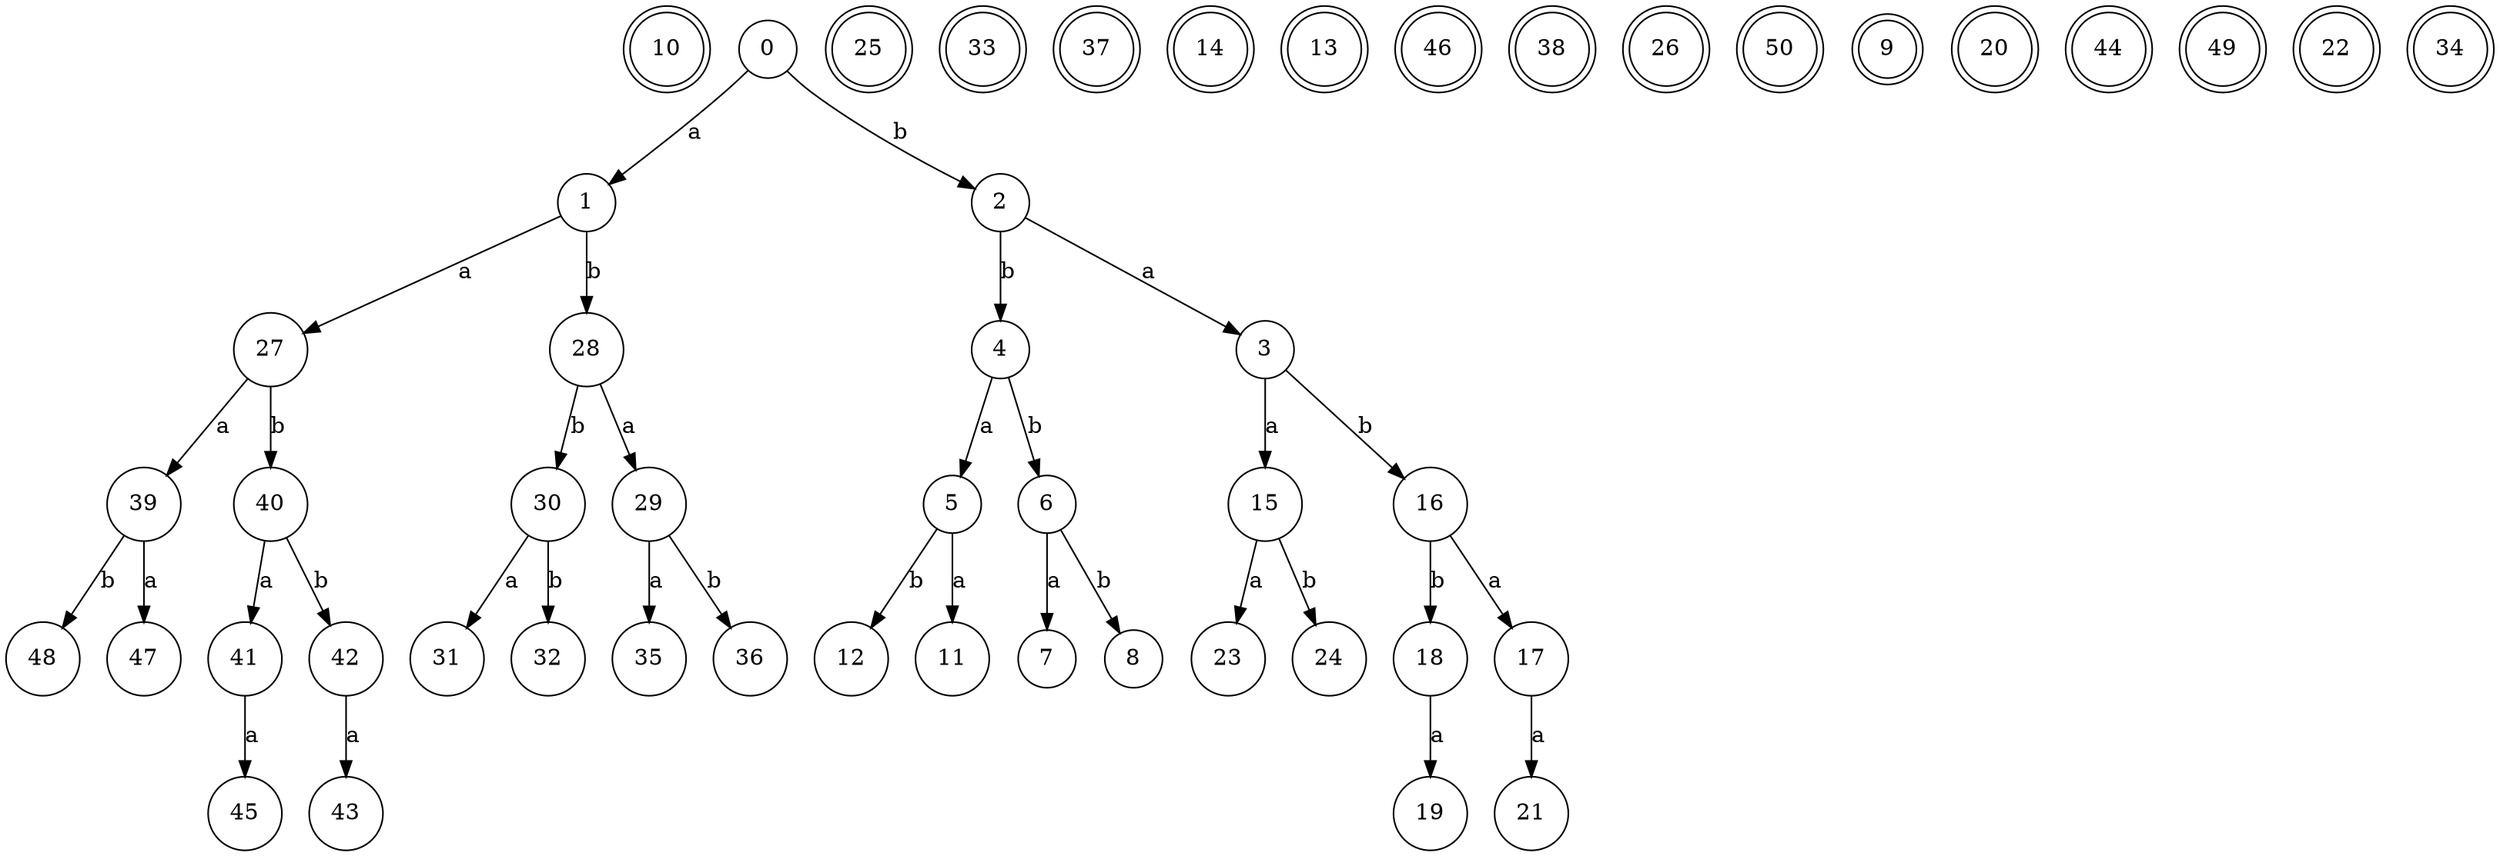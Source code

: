 digraph G {
node_10 [shape=doublecircle,label="10"];
node_0 [shape=circle,label="0"];
	node_0 -> node_1 [label="a"];
	node_0 -> node_2 [label="b"];
node_25 [shape=doublecircle,label="25"];
node_15 [shape=circle,label="15"];
	node_15 -> node_23 [label="a"];
	node_15 -> node_24 [label="b"];
node_30 [shape=circle,label="30"];
	node_30 -> node_31 [label="a"];
	node_30 -> node_32 [label="b"];
node_33 [shape=doublecircle,label="33"];
node_29 [shape=circle,label="29"];
	node_29 -> node_35 [label="a"];
	node_29 -> node_36 [label="b"];
node_24 [shape=circle,label="24"];
node_27 [shape=circle,label="27"];
	node_27 -> node_39 [label="a"];
	node_27 -> node_40 [label="b"];
node_7 [shape=circle,label="7"];
node_37 [shape=doublecircle,label="37"];
node_8 [shape=circle,label="8"];
node_12 [shape=circle,label="12"];
node_19 [shape=circle,label="19"];
node_36 [shape=circle,label="36"];
node_48 [shape=circle,label="48"];
node_47 [shape=circle,label="47"];
node_39 [shape=circle,label="39"];
	node_39 -> node_47 [label="a"];
	node_39 -> node_48 [label="b"];
node_14 [shape=doublecircle,label="14"];
node_32 [shape=circle,label="32"];
node_21 [shape=circle,label="21"];
node_13 [shape=doublecircle,label="13"];
node_43 [shape=circle,label="43"];
node_46 [shape=doublecircle,label="46"];
node_38 [shape=doublecircle,label="38"];
node_4 [shape=circle,label="4"];
	node_4 -> node_5 [label="a"];
	node_4 -> node_6 [label="b"];
node_40 [shape=circle,label="40"];
	node_40 -> node_41 [label="a"];
	node_40 -> node_42 [label="b"];
node_35 [shape=circle,label="35"];
node_6 [shape=circle,label="6"];
	node_6 -> node_7 [label="a"];
	node_6 -> node_8 [label="b"];
node_26 [shape=doublecircle,label="26"];
node_5 [shape=circle,label="5"];
	node_5 -> node_11 [label="a"];
	node_5 -> node_12 [label="b"];
node_11 [shape=circle,label="11"];
node_18 [shape=circle,label="18"];
	node_18 -> node_19 [label="a"];
node_41 [shape=circle,label="41"];
	node_41 -> node_45 [label="a"];
node_50 [shape=doublecircle,label="50"];
node_23 [shape=circle,label="23"];
node_9 [shape=doublecircle,label="9"];
node_1 [shape=circle,label="1"];
	node_1 -> node_27 [label="a"];
	node_1 -> node_28 [label="b"];
node_17 [shape=circle,label="17"];
	node_17 -> node_21 [label="a"];
node_20 [shape=doublecircle,label="20"];
node_44 [shape=doublecircle,label="44"];
node_42 [shape=circle,label="42"];
	node_42 -> node_43 [label="a"];
node_49 [shape=doublecircle,label="49"];
node_22 [shape=doublecircle,label="22"];
node_3 [shape=circle,label="3"];
	node_3 -> node_15 [label="a"];
	node_3 -> node_16 [label="b"];
node_2 [shape=circle,label="2"];
	node_2 -> node_3 [label="a"];
	node_2 -> node_4 [label="b"];
node_31 [shape=circle,label="31"];
node_28 [shape=circle,label="28"];
	node_28 -> node_29 [label="a"];
	node_28 -> node_30 [label="b"];
node_16 [shape=circle,label="16"];
	node_16 -> node_17 [label="a"];
	node_16 -> node_18 [label="b"];
node_34 [shape=doublecircle,label="34"];
node_45 [shape=circle,label="45"];
}
